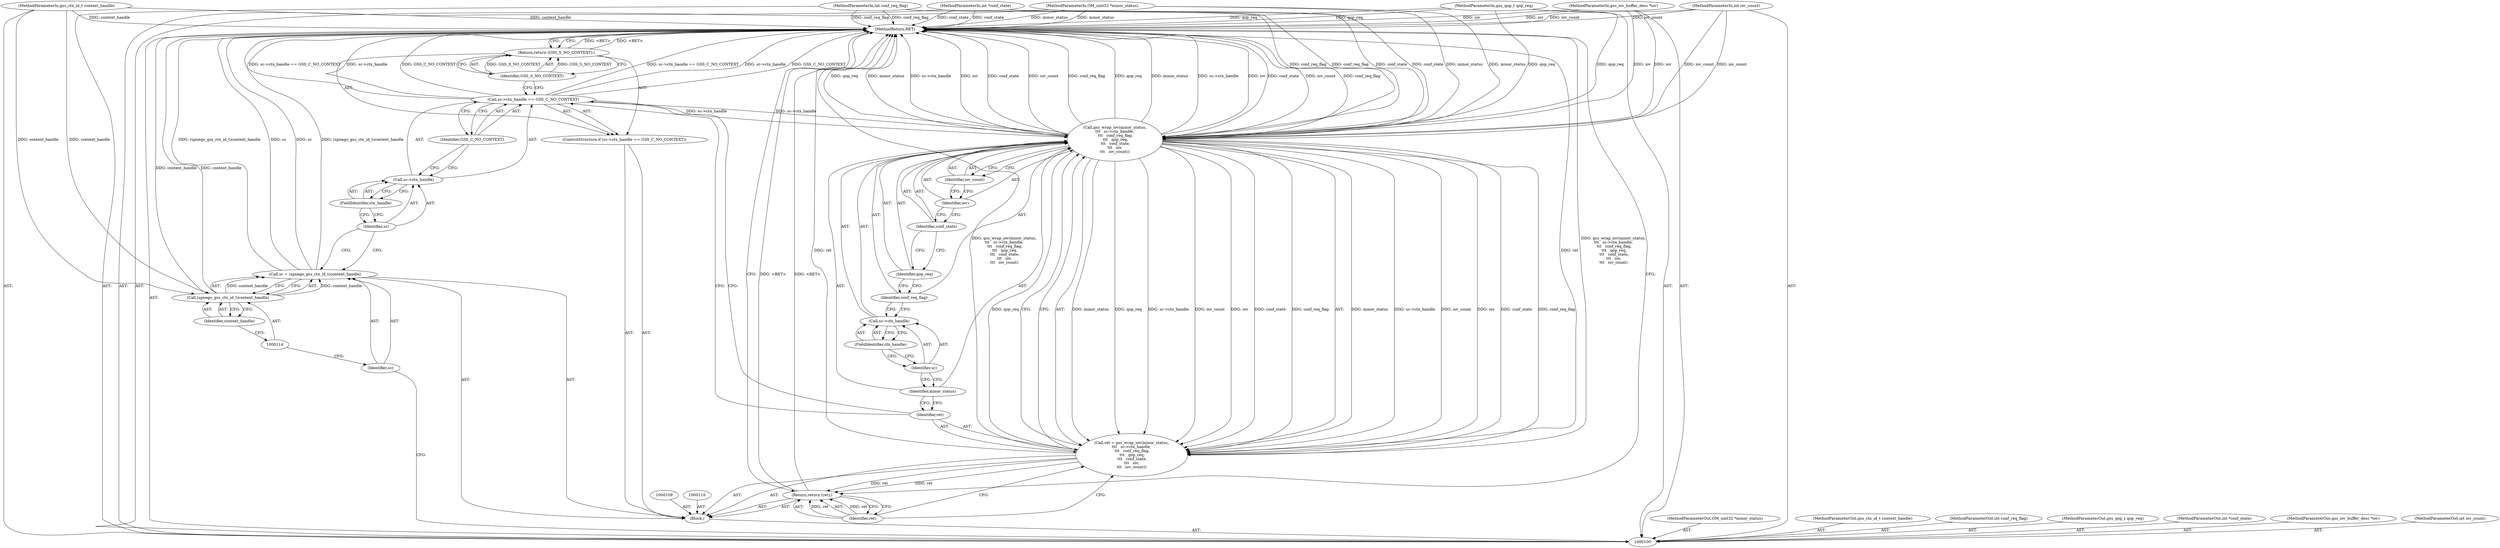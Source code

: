 digraph "0_krb5_b51b33f2bc5d1497ddf5bd107f791c101695000d_25" {
"1000138" [label="(MethodReturn,RET)"];
"1000101" [label="(MethodParameterIn,OM_uint32 *minor_status)"];
"1000180" [label="(MethodParameterOut,OM_uint32 *minor_status)"];
"1000111" [label="(Call,sc = (spnego_gss_ctx_id_t)context_handle)"];
"1000112" [label="(Identifier,sc)"];
"1000113" [label="(Call,(spnego_gss_ctx_id_t)context_handle)"];
"1000115" [label="(Identifier,context_handle)"];
"1000116" [label="(ControlStructure,if (sc->ctx_handle == GSS_C_NO_CONTEXT))"];
"1000121" [label="(Identifier,GSS_C_NO_CONTEXT)"];
"1000117" [label="(Call,sc->ctx_handle == GSS_C_NO_CONTEXT)"];
"1000118" [label="(Call,sc->ctx_handle)"];
"1000119" [label="(Identifier,sc)"];
"1000120" [label="(FieldIdentifier,ctx_handle)"];
"1000123" [label="(Identifier,GSS_S_NO_CONTEXT)"];
"1000122" [label="(Return,return (GSS_S_NO_CONTEXT);)"];
"1000124" [label="(Call,ret = gss_wrap_iov(minor_status,\n\t\t\t   sc->ctx_handle,\n \t\t\t   conf_req_flag,\n \t\t\t   qop_req,\n \t\t\t   conf_state,\n\t\t\t   iov,\n\t\t\t   iov_count))"];
"1000125" [label="(Identifier,ret)"];
"1000127" [label="(Identifier,minor_status)"];
"1000126" [label="(Call,gss_wrap_iov(minor_status,\n\t\t\t   sc->ctx_handle,\n \t\t\t   conf_req_flag,\n \t\t\t   qop_req,\n \t\t\t   conf_state,\n\t\t\t   iov,\n\t\t\t   iov_count))"];
"1000130" [label="(FieldIdentifier,ctx_handle)"];
"1000128" [label="(Call,sc->ctx_handle)"];
"1000129" [label="(Identifier,sc)"];
"1000131" [label="(Identifier,conf_req_flag)"];
"1000132" [label="(Identifier,qop_req)"];
"1000133" [label="(Identifier,conf_state)"];
"1000102" [label="(MethodParameterIn,gss_ctx_id_t context_handle)"];
"1000181" [label="(MethodParameterOut,gss_ctx_id_t context_handle)"];
"1000134" [label="(Identifier,iov)"];
"1000135" [label="(Identifier,iov_count)"];
"1000136" [label="(Return,return (ret);)"];
"1000137" [label="(Identifier,ret)"];
"1000103" [label="(MethodParameterIn,int conf_req_flag)"];
"1000182" [label="(MethodParameterOut,int conf_req_flag)"];
"1000104" [label="(MethodParameterIn,gss_qop_t qop_req)"];
"1000183" [label="(MethodParameterOut,gss_qop_t qop_req)"];
"1000105" [label="(MethodParameterIn,int *conf_state)"];
"1000184" [label="(MethodParameterOut,int *conf_state)"];
"1000106" [label="(MethodParameterIn,gss_iov_buffer_desc *iov)"];
"1000185" [label="(MethodParameterOut,gss_iov_buffer_desc *iov)"];
"1000107" [label="(MethodParameterIn,int iov_count)"];
"1000186" [label="(MethodParameterOut,int iov_count)"];
"1000108" [label="(Block,)"];
"1000138" -> "1000100"  [label="AST: "];
"1000138" -> "1000122"  [label="CFG: "];
"1000138" -> "1000136"  [label="CFG: "];
"1000136" -> "1000138"  [label="DDG: <RET>"];
"1000122" -> "1000138"  [label="DDG: <RET>"];
"1000117" -> "1000138"  [label="DDG: sc->ctx_handle == GSS_C_NO_CONTEXT"];
"1000117" -> "1000138"  [label="DDG: sc->ctx_handle"];
"1000117" -> "1000138"  [label="DDG: GSS_C_NO_CONTEXT"];
"1000124" -> "1000138"  [label="DDG: gss_wrap_iov(minor_status,\n\t\t\t   sc->ctx_handle,\n \t\t\t   conf_req_flag,\n \t\t\t   qop_req,\n \t\t\t   conf_state,\n\t\t\t   iov,\n\t\t\t   iov_count)"];
"1000124" -> "1000138"  [label="DDG: ret"];
"1000107" -> "1000138"  [label="DDG: iov_count"];
"1000104" -> "1000138"  [label="DDG: qop_req"];
"1000105" -> "1000138"  [label="DDG: conf_state"];
"1000126" -> "1000138"  [label="DDG: qop_req"];
"1000126" -> "1000138"  [label="DDG: minor_status"];
"1000126" -> "1000138"  [label="DDG: sc->ctx_handle"];
"1000126" -> "1000138"  [label="DDG: iov"];
"1000126" -> "1000138"  [label="DDG: conf_state"];
"1000126" -> "1000138"  [label="DDG: iov_count"];
"1000126" -> "1000138"  [label="DDG: conf_req_flag"];
"1000106" -> "1000138"  [label="DDG: iov"];
"1000103" -> "1000138"  [label="DDG: conf_req_flag"];
"1000113" -> "1000138"  [label="DDG: context_handle"];
"1000102" -> "1000138"  [label="DDG: context_handle"];
"1000111" -> "1000138"  [label="DDG: sc"];
"1000111" -> "1000138"  [label="DDG: (spnego_gss_ctx_id_t)context_handle"];
"1000101" -> "1000138"  [label="DDG: minor_status"];
"1000101" -> "1000100"  [label="AST: "];
"1000101" -> "1000138"  [label="DDG: minor_status"];
"1000101" -> "1000126"  [label="DDG: minor_status"];
"1000180" -> "1000100"  [label="AST: "];
"1000111" -> "1000108"  [label="AST: "];
"1000111" -> "1000113"  [label="CFG: "];
"1000112" -> "1000111"  [label="AST: "];
"1000113" -> "1000111"  [label="AST: "];
"1000119" -> "1000111"  [label="CFG: "];
"1000111" -> "1000138"  [label="DDG: sc"];
"1000111" -> "1000138"  [label="DDG: (spnego_gss_ctx_id_t)context_handle"];
"1000113" -> "1000111"  [label="DDG: context_handle"];
"1000112" -> "1000111"  [label="AST: "];
"1000112" -> "1000100"  [label="CFG: "];
"1000114" -> "1000112"  [label="CFG: "];
"1000113" -> "1000111"  [label="AST: "];
"1000113" -> "1000115"  [label="CFG: "];
"1000114" -> "1000113"  [label="AST: "];
"1000115" -> "1000113"  [label="AST: "];
"1000111" -> "1000113"  [label="CFG: "];
"1000113" -> "1000138"  [label="DDG: context_handle"];
"1000113" -> "1000111"  [label="DDG: context_handle"];
"1000102" -> "1000113"  [label="DDG: context_handle"];
"1000115" -> "1000113"  [label="AST: "];
"1000115" -> "1000114"  [label="CFG: "];
"1000113" -> "1000115"  [label="CFG: "];
"1000116" -> "1000108"  [label="AST: "];
"1000117" -> "1000116"  [label="AST: "];
"1000122" -> "1000116"  [label="AST: "];
"1000121" -> "1000117"  [label="AST: "];
"1000121" -> "1000118"  [label="CFG: "];
"1000117" -> "1000121"  [label="CFG: "];
"1000117" -> "1000116"  [label="AST: "];
"1000117" -> "1000121"  [label="CFG: "];
"1000118" -> "1000117"  [label="AST: "];
"1000121" -> "1000117"  [label="AST: "];
"1000123" -> "1000117"  [label="CFG: "];
"1000125" -> "1000117"  [label="CFG: "];
"1000117" -> "1000138"  [label="DDG: sc->ctx_handle == GSS_C_NO_CONTEXT"];
"1000117" -> "1000138"  [label="DDG: sc->ctx_handle"];
"1000117" -> "1000138"  [label="DDG: GSS_C_NO_CONTEXT"];
"1000117" -> "1000126"  [label="DDG: sc->ctx_handle"];
"1000118" -> "1000117"  [label="AST: "];
"1000118" -> "1000120"  [label="CFG: "];
"1000119" -> "1000118"  [label="AST: "];
"1000120" -> "1000118"  [label="AST: "];
"1000121" -> "1000118"  [label="CFG: "];
"1000119" -> "1000118"  [label="AST: "];
"1000119" -> "1000111"  [label="CFG: "];
"1000120" -> "1000119"  [label="CFG: "];
"1000120" -> "1000118"  [label="AST: "];
"1000120" -> "1000119"  [label="CFG: "];
"1000118" -> "1000120"  [label="CFG: "];
"1000123" -> "1000122"  [label="AST: "];
"1000123" -> "1000117"  [label="CFG: "];
"1000122" -> "1000123"  [label="CFG: "];
"1000123" -> "1000122"  [label="DDG: GSS_S_NO_CONTEXT"];
"1000122" -> "1000116"  [label="AST: "];
"1000122" -> "1000123"  [label="CFG: "];
"1000123" -> "1000122"  [label="AST: "];
"1000138" -> "1000122"  [label="CFG: "];
"1000122" -> "1000138"  [label="DDG: <RET>"];
"1000123" -> "1000122"  [label="DDG: GSS_S_NO_CONTEXT"];
"1000124" -> "1000108"  [label="AST: "];
"1000124" -> "1000126"  [label="CFG: "];
"1000125" -> "1000124"  [label="AST: "];
"1000126" -> "1000124"  [label="AST: "];
"1000137" -> "1000124"  [label="CFG: "];
"1000124" -> "1000138"  [label="DDG: gss_wrap_iov(minor_status,\n\t\t\t   sc->ctx_handle,\n \t\t\t   conf_req_flag,\n \t\t\t   qop_req,\n \t\t\t   conf_state,\n\t\t\t   iov,\n\t\t\t   iov_count)"];
"1000124" -> "1000138"  [label="DDG: ret"];
"1000126" -> "1000124"  [label="DDG: minor_status"];
"1000126" -> "1000124"  [label="DDG: qop_req"];
"1000126" -> "1000124"  [label="DDG: sc->ctx_handle"];
"1000126" -> "1000124"  [label="DDG: iov_count"];
"1000126" -> "1000124"  [label="DDG: iov"];
"1000126" -> "1000124"  [label="DDG: conf_state"];
"1000126" -> "1000124"  [label="DDG: conf_req_flag"];
"1000124" -> "1000136"  [label="DDG: ret"];
"1000125" -> "1000124"  [label="AST: "];
"1000125" -> "1000117"  [label="CFG: "];
"1000127" -> "1000125"  [label="CFG: "];
"1000127" -> "1000126"  [label="AST: "];
"1000127" -> "1000125"  [label="CFG: "];
"1000129" -> "1000127"  [label="CFG: "];
"1000126" -> "1000124"  [label="AST: "];
"1000126" -> "1000135"  [label="CFG: "];
"1000127" -> "1000126"  [label="AST: "];
"1000128" -> "1000126"  [label="AST: "];
"1000131" -> "1000126"  [label="AST: "];
"1000132" -> "1000126"  [label="AST: "];
"1000133" -> "1000126"  [label="AST: "];
"1000134" -> "1000126"  [label="AST: "];
"1000135" -> "1000126"  [label="AST: "];
"1000124" -> "1000126"  [label="CFG: "];
"1000126" -> "1000138"  [label="DDG: qop_req"];
"1000126" -> "1000138"  [label="DDG: minor_status"];
"1000126" -> "1000138"  [label="DDG: sc->ctx_handle"];
"1000126" -> "1000138"  [label="DDG: iov"];
"1000126" -> "1000138"  [label="DDG: conf_state"];
"1000126" -> "1000138"  [label="DDG: iov_count"];
"1000126" -> "1000138"  [label="DDG: conf_req_flag"];
"1000126" -> "1000124"  [label="DDG: minor_status"];
"1000126" -> "1000124"  [label="DDG: qop_req"];
"1000126" -> "1000124"  [label="DDG: sc->ctx_handle"];
"1000126" -> "1000124"  [label="DDG: iov_count"];
"1000126" -> "1000124"  [label="DDG: iov"];
"1000126" -> "1000124"  [label="DDG: conf_state"];
"1000126" -> "1000124"  [label="DDG: conf_req_flag"];
"1000101" -> "1000126"  [label="DDG: minor_status"];
"1000117" -> "1000126"  [label="DDG: sc->ctx_handle"];
"1000103" -> "1000126"  [label="DDG: conf_req_flag"];
"1000104" -> "1000126"  [label="DDG: qop_req"];
"1000105" -> "1000126"  [label="DDG: conf_state"];
"1000106" -> "1000126"  [label="DDG: iov"];
"1000107" -> "1000126"  [label="DDG: iov_count"];
"1000130" -> "1000128"  [label="AST: "];
"1000130" -> "1000129"  [label="CFG: "];
"1000128" -> "1000130"  [label="CFG: "];
"1000128" -> "1000126"  [label="AST: "];
"1000128" -> "1000130"  [label="CFG: "];
"1000129" -> "1000128"  [label="AST: "];
"1000130" -> "1000128"  [label="AST: "];
"1000131" -> "1000128"  [label="CFG: "];
"1000129" -> "1000128"  [label="AST: "];
"1000129" -> "1000127"  [label="CFG: "];
"1000130" -> "1000129"  [label="CFG: "];
"1000131" -> "1000126"  [label="AST: "];
"1000131" -> "1000128"  [label="CFG: "];
"1000132" -> "1000131"  [label="CFG: "];
"1000132" -> "1000126"  [label="AST: "];
"1000132" -> "1000131"  [label="CFG: "];
"1000133" -> "1000132"  [label="CFG: "];
"1000133" -> "1000126"  [label="AST: "];
"1000133" -> "1000132"  [label="CFG: "];
"1000134" -> "1000133"  [label="CFG: "];
"1000102" -> "1000100"  [label="AST: "];
"1000102" -> "1000138"  [label="DDG: context_handle"];
"1000102" -> "1000113"  [label="DDG: context_handle"];
"1000181" -> "1000100"  [label="AST: "];
"1000134" -> "1000126"  [label="AST: "];
"1000134" -> "1000133"  [label="CFG: "];
"1000135" -> "1000134"  [label="CFG: "];
"1000135" -> "1000126"  [label="AST: "];
"1000135" -> "1000134"  [label="CFG: "];
"1000126" -> "1000135"  [label="CFG: "];
"1000136" -> "1000108"  [label="AST: "];
"1000136" -> "1000137"  [label="CFG: "];
"1000137" -> "1000136"  [label="AST: "];
"1000138" -> "1000136"  [label="CFG: "];
"1000136" -> "1000138"  [label="DDG: <RET>"];
"1000137" -> "1000136"  [label="DDG: ret"];
"1000124" -> "1000136"  [label="DDG: ret"];
"1000137" -> "1000136"  [label="AST: "];
"1000137" -> "1000124"  [label="CFG: "];
"1000136" -> "1000137"  [label="CFG: "];
"1000137" -> "1000136"  [label="DDG: ret"];
"1000103" -> "1000100"  [label="AST: "];
"1000103" -> "1000138"  [label="DDG: conf_req_flag"];
"1000103" -> "1000126"  [label="DDG: conf_req_flag"];
"1000182" -> "1000100"  [label="AST: "];
"1000104" -> "1000100"  [label="AST: "];
"1000104" -> "1000138"  [label="DDG: qop_req"];
"1000104" -> "1000126"  [label="DDG: qop_req"];
"1000183" -> "1000100"  [label="AST: "];
"1000105" -> "1000100"  [label="AST: "];
"1000105" -> "1000138"  [label="DDG: conf_state"];
"1000105" -> "1000126"  [label="DDG: conf_state"];
"1000184" -> "1000100"  [label="AST: "];
"1000106" -> "1000100"  [label="AST: "];
"1000106" -> "1000138"  [label="DDG: iov"];
"1000106" -> "1000126"  [label="DDG: iov"];
"1000185" -> "1000100"  [label="AST: "];
"1000107" -> "1000100"  [label="AST: "];
"1000107" -> "1000138"  [label="DDG: iov_count"];
"1000107" -> "1000126"  [label="DDG: iov_count"];
"1000186" -> "1000100"  [label="AST: "];
"1000108" -> "1000100"  [label="AST: "];
"1000109" -> "1000108"  [label="AST: "];
"1000110" -> "1000108"  [label="AST: "];
"1000111" -> "1000108"  [label="AST: "];
"1000116" -> "1000108"  [label="AST: "];
"1000124" -> "1000108"  [label="AST: "];
"1000136" -> "1000108"  [label="AST: "];
}
